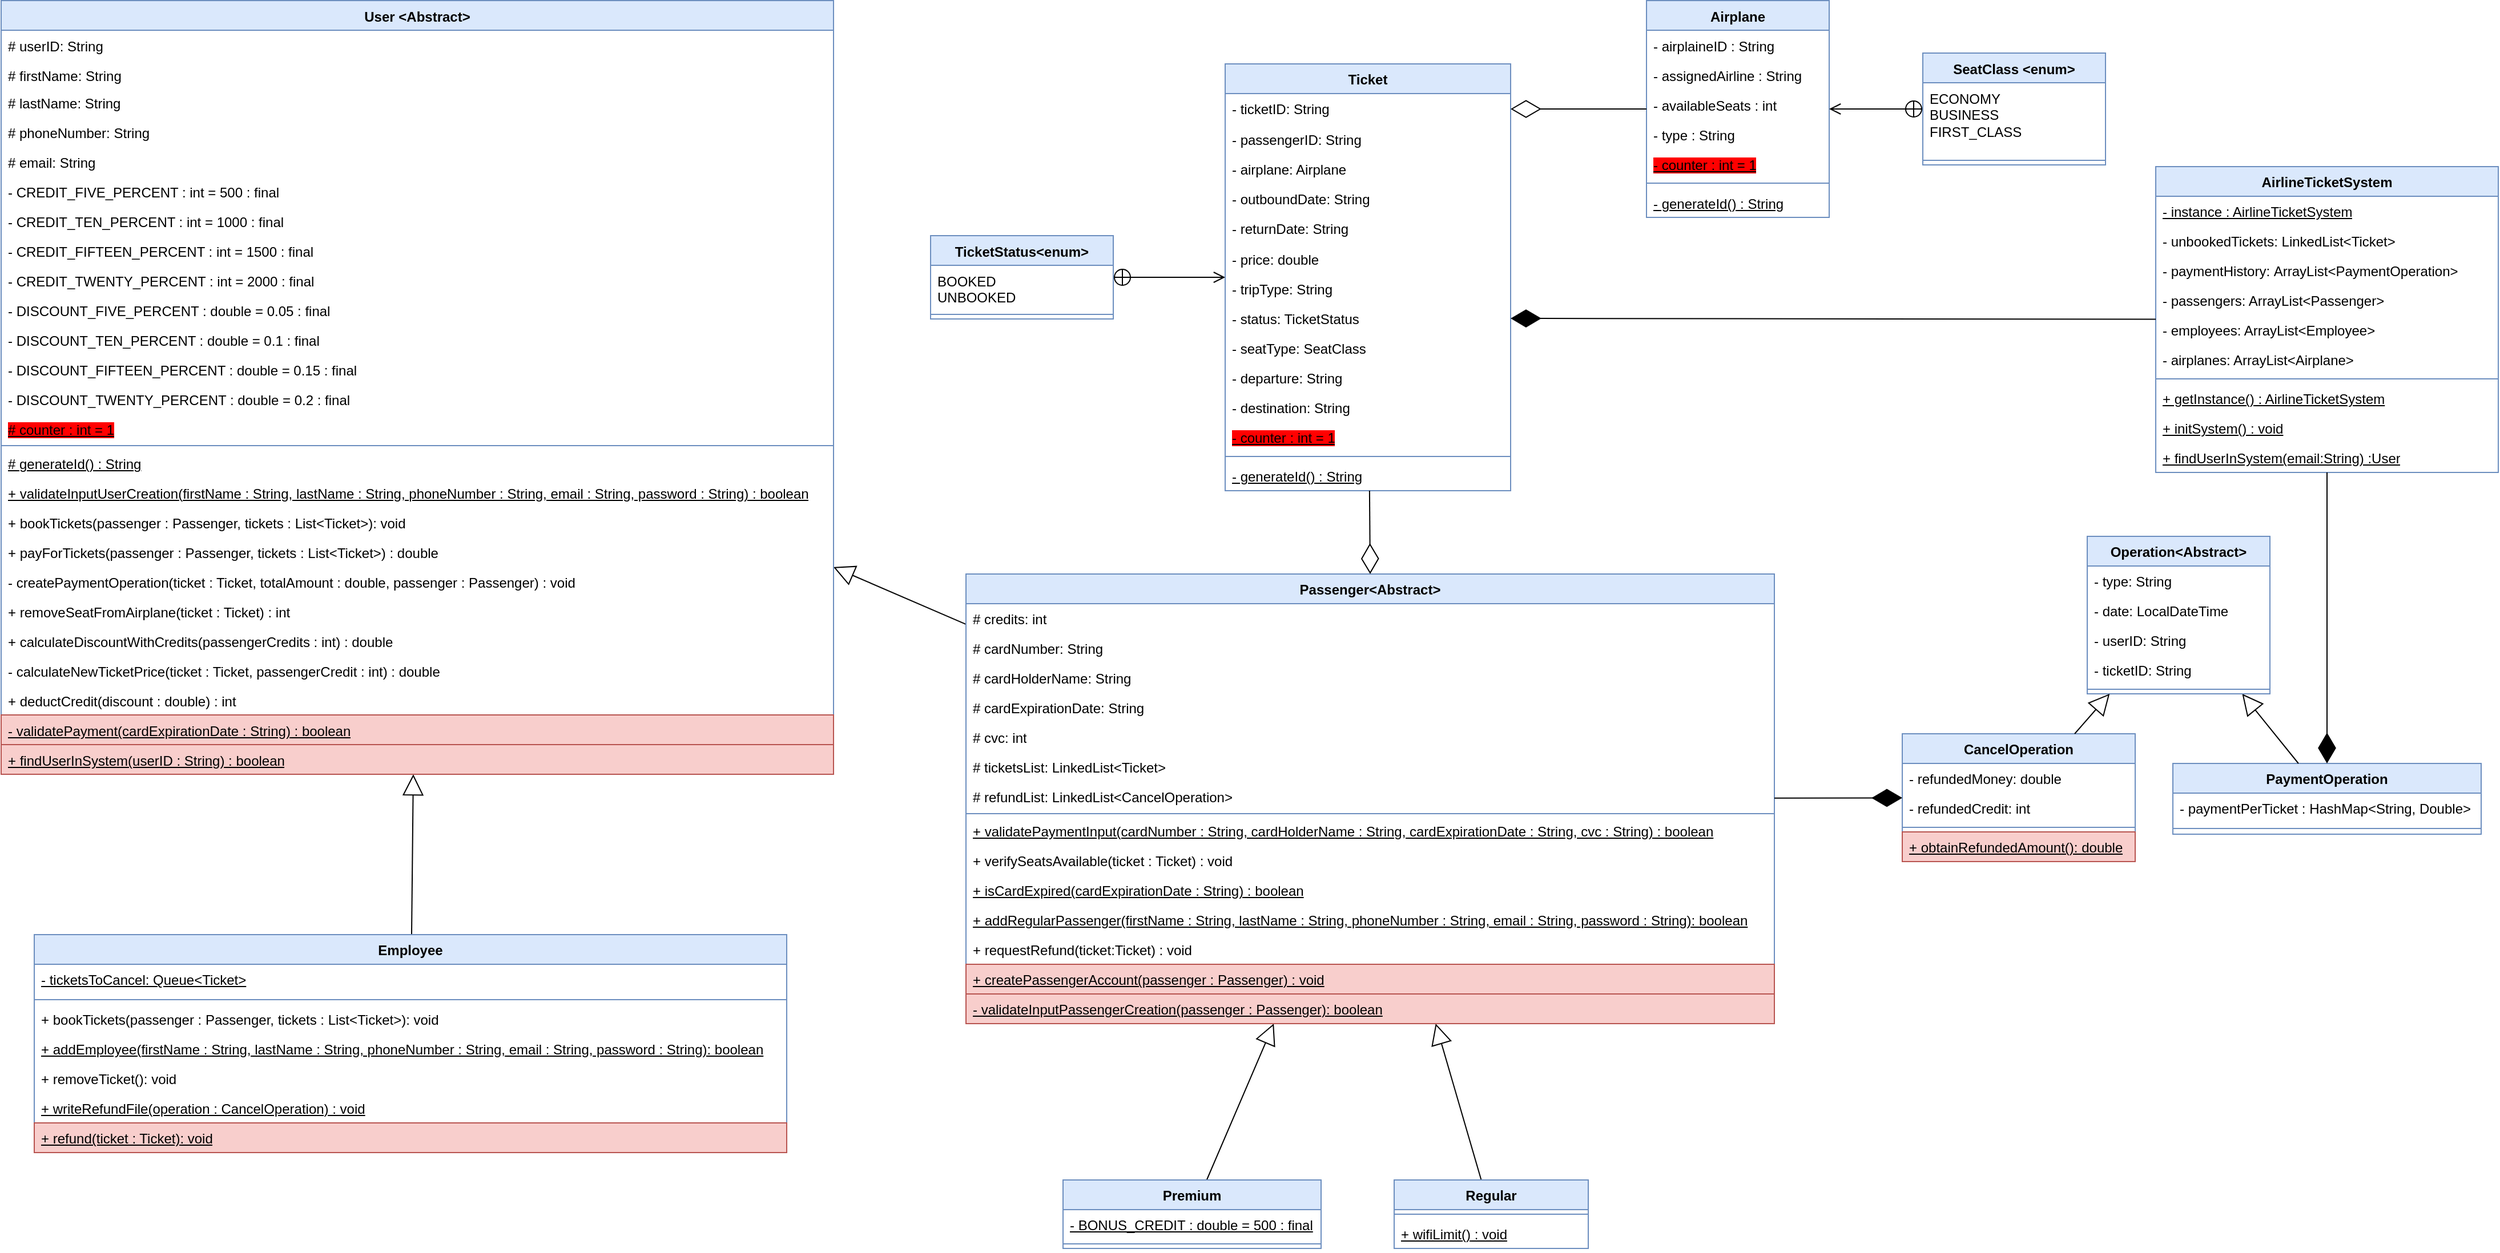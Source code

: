 <mxfile version="25.0.1">
  <diagram id="C5RBs43oDa-KdzZeNtuy" name="Page-1">
    <mxGraphModel dx="2798" dy="970" grid="0" gridSize="10" guides="1" tooltips="1" connect="1" arrows="1" fold="1" page="1" pageScale="1" pageWidth="827" pageHeight="1169" math="0" shadow="0">
      <root>
        <mxCell id="WIyWlLk6GJQsqaUBKTNV-0" />
        <mxCell id="WIyWlLk6GJQsqaUBKTNV-1" parent="WIyWlLk6GJQsqaUBKTNV-0" />
        <mxCell id="TixNwKE1VY5OCuDRx1uv-47" value="" style="endArrow=block;endSize=16;endFill=0;html=1;rounded=0;" parent="WIyWlLk6GJQsqaUBKTNV-1" source="TixNwKE1VY5OCuDRx1uv-105" target="TixNwKE1VY5OCuDRx1uv-97" edge="1">
          <mxGeometry width="160" relative="1" as="geometry">
            <mxPoint x="1215.0" y="676.658" as="sourcePoint" />
            <mxPoint x="1265" y="650.342" as="targetPoint" />
          </mxGeometry>
        </mxCell>
        <mxCell id="TixNwKE1VY5OCuDRx1uv-48" value="" style="endArrow=block;endSize=16;endFill=0;html=1;rounded=0;" parent="WIyWlLk6GJQsqaUBKTNV-1" source="TixNwKE1VY5OCuDRx1uv-101" target="TixNwKE1VY5OCuDRx1uv-97" edge="1">
          <mxGeometry x="-0.01" width="160" relative="1" as="geometry">
            <mxPoint x="750.712" y="599" as="sourcePoint" />
            <mxPoint x="628" y="497.4" as="targetPoint" />
            <Array as="points" />
            <mxPoint as="offset" />
          </mxGeometry>
        </mxCell>
        <mxCell id="TixNwKE1VY5OCuDRx1uv-49" value="" style="endArrow=block;endSize=16;endFill=0;html=1;rounded=0;" parent="WIyWlLk6GJQsqaUBKTNV-1" source="TixNwKE1VY5OCuDRx1uv-113" target="TixNwKE1VY5OCuDRx1uv-105" edge="1">
          <mxGeometry width="160" relative="1" as="geometry">
            <mxPoint x="718.054" y="873" as="sourcePoint" />
            <mxPoint x="944.457" y="677" as="targetPoint" />
          </mxGeometry>
        </mxCell>
        <mxCell id="TixNwKE1VY5OCuDRx1uv-50" value="" style="endArrow=block;endSize=16;endFill=0;html=1;rounded=0;" parent="WIyWlLk6GJQsqaUBKTNV-1" source="TixNwKE1VY5OCuDRx1uv-73" target="TixNwKE1VY5OCuDRx1uv-105" edge="1">
          <mxGeometry width="160" relative="1" as="geometry">
            <mxPoint x="898" y="873" as="sourcePoint" />
            <mxPoint x="772" y="980" as="targetPoint" />
          </mxGeometry>
        </mxCell>
        <mxCell id="TixNwKE1VY5OCuDRx1uv-65" value="PaymentOperation" style="swimlane;fontStyle=1;align=center;verticalAlign=top;childLayout=stackLayout;horizontal=1;startSize=26;horizontalStack=0;resizeParent=1;resizeParentMax=0;resizeLast=0;collapsible=1;marginBottom=0;whiteSpace=wrap;html=1;fillColor=#dae8fc;strokeColor=#6c8ebf;" parent="WIyWlLk6GJQsqaUBKTNV-1" vertex="1">
          <mxGeometry x="1285" y="706" width="270" height="62" as="geometry" />
        </mxCell>
        <mxCell id="fxqU5WLW0_MMGWIOmWz7-31" value="- paymentPerTicket : HashMap&amp;lt;String, Double&amp;gt;" style="text;strokeColor=none;fillColor=none;align=left;verticalAlign=top;spacingLeft=4;spacingRight=4;overflow=hidden;rotatable=0;points=[[0,0.5],[1,0.5]];portConstraint=eastwest;whiteSpace=wrap;html=1;" parent="TixNwKE1VY5OCuDRx1uv-65" vertex="1">
          <mxGeometry y="26" width="270" height="26" as="geometry" />
        </mxCell>
        <mxCell id="TixNwKE1VY5OCuDRx1uv-67" value="" style="line;strokeWidth=1;fillColor=none;align=left;verticalAlign=middle;spacingTop=-1;spacingLeft=3;spacingRight=3;rotatable=0;labelPosition=right;points=[];portConstraint=eastwest;strokeColor=inherit;" parent="TixNwKE1VY5OCuDRx1uv-65" vertex="1">
          <mxGeometry y="52" width="270" height="10" as="geometry" />
        </mxCell>
        <mxCell id="TixNwKE1VY5OCuDRx1uv-69" value="Airplane" style="swimlane;fontStyle=1;align=center;verticalAlign=top;childLayout=stackLayout;horizontal=1;startSize=26;horizontalStack=0;resizeParent=1;resizeParentMax=0;resizeLast=0;collapsible=1;marginBottom=0;whiteSpace=wrap;html=1;fillColor=#dae8fc;strokeColor=#6c8ebf;" parent="WIyWlLk6GJQsqaUBKTNV-1" vertex="1">
          <mxGeometry x="824" y="37.5" width="160" height="190" as="geometry" />
        </mxCell>
        <mxCell id="-tUTZFKdpCKJqJOBt3uz-0" value="- airplaineID : String" style="text;strokeColor=none;fillColor=none;align=left;verticalAlign=top;spacingLeft=4;spacingRight=4;overflow=hidden;rotatable=0;points=[[0,0.5],[1,0.5]];portConstraint=eastwest;whiteSpace=wrap;html=1;" parent="TixNwKE1VY5OCuDRx1uv-69" vertex="1">
          <mxGeometry y="26" width="160" height="26" as="geometry" />
        </mxCell>
        <mxCell id="TixNwKE1VY5OCuDRx1uv-160" value="- assignedAirline : String" style="text;strokeColor=none;fillColor=none;align=left;verticalAlign=top;spacingLeft=4;spacingRight=4;overflow=hidden;rotatable=0;points=[[0,0.5],[1,0.5]];portConstraint=eastwest;whiteSpace=wrap;html=1;" parent="TixNwKE1VY5OCuDRx1uv-69" vertex="1">
          <mxGeometry y="52" width="160" height="26" as="geometry" />
        </mxCell>
        <mxCell id="BGIZEROxM3A1e72S92r2-15" value="- availableSeats : int" style="text;strokeColor=none;fillColor=none;align=left;verticalAlign=top;spacingLeft=4;spacingRight=4;overflow=hidden;rotatable=0;points=[[0,0.5],[1,0.5]];portConstraint=eastwest;whiteSpace=wrap;html=1;" parent="TixNwKE1VY5OCuDRx1uv-69" vertex="1">
          <mxGeometry y="78" width="160" height="26" as="geometry" />
        </mxCell>
        <mxCell id="TixNwKE1VY5OCuDRx1uv-142" value="- type : String" style="text;strokeColor=none;fillColor=none;align=left;verticalAlign=top;spacingLeft=4;spacingRight=4;overflow=hidden;rotatable=0;points=[[0,0.5],[1,0.5]];portConstraint=eastwest;whiteSpace=wrap;html=1;" parent="TixNwKE1VY5OCuDRx1uv-69" vertex="1">
          <mxGeometry y="104" width="160" height="26" as="geometry" />
        </mxCell>
        <mxCell id="9qFipFWKI74d6H1mZY8x-39" value="&lt;u&gt;&lt;span style=&quot;background-color: rgb(255, 0, 0);&quot;&gt;- counter : int = 1&lt;br&gt;&lt;/span&gt;&lt;/u&gt;" style="text;strokeColor=none;fillColor=none;align=left;verticalAlign=top;spacingLeft=4;spacingRight=4;overflow=hidden;rotatable=0;points=[[0,0.5],[1,0.5]];portConstraint=eastwest;whiteSpace=wrap;html=1;" vertex="1" parent="TixNwKE1VY5OCuDRx1uv-69">
          <mxGeometry y="130" width="160" height="26" as="geometry" />
        </mxCell>
        <mxCell id="TixNwKE1VY5OCuDRx1uv-71" value="" style="line;strokeWidth=1;fillColor=none;align=left;verticalAlign=middle;spacingTop=-1;spacingLeft=3;spacingRight=3;rotatable=0;labelPosition=right;points=[];portConstraint=eastwest;strokeColor=inherit;" parent="TixNwKE1VY5OCuDRx1uv-69" vertex="1">
          <mxGeometry y="156" width="160" height="8" as="geometry" />
        </mxCell>
        <mxCell id="9qFipFWKI74d6H1mZY8x-37" value="&lt;u&gt;- generateId() : String&lt;/u&gt;" style="text;align=left;verticalAlign=top;spacingLeft=4;spacingRight=4;overflow=hidden;rotatable=0;points=[[0,0.5],[1,0.5]];portConstraint=eastwest;whiteSpace=wrap;html=1;" vertex="1" parent="TixNwKE1VY5OCuDRx1uv-69">
          <mxGeometry y="164" width="160" height="26" as="geometry" />
        </mxCell>
        <mxCell id="TixNwKE1VY5OCuDRx1uv-73" value="Regular" style="swimlane;fontStyle=1;align=center;verticalAlign=top;childLayout=stackLayout;horizontal=1;startSize=26;horizontalStack=0;resizeParent=1;resizeParentMax=0;resizeLast=0;collapsible=1;marginBottom=0;whiteSpace=wrap;html=1;fillColor=#dae8fc;strokeColor=#6c8ebf;" parent="WIyWlLk6GJQsqaUBKTNV-1" vertex="1">
          <mxGeometry x="603" y="1071" width="170" height="60" as="geometry" />
        </mxCell>
        <mxCell id="TixNwKE1VY5OCuDRx1uv-75" value="" style="line;strokeWidth=1;fillColor=none;align=left;verticalAlign=middle;spacingTop=-1;spacingLeft=3;spacingRight=3;rotatable=0;labelPosition=right;points=[];portConstraint=eastwest;strokeColor=inherit;" parent="TixNwKE1VY5OCuDRx1uv-73" vertex="1">
          <mxGeometry y="26" width="170" height="8" as="geometry" />
        </mxCell>
        <mxCell id="9qFipFWKI74d6H1mZY8x-22" value="&lt;u&gt;+ wifiLimit() : void&lt;/u&gt;" style="text;strokeColor=none;fillColor=none;align=left;verticalAlign=top;spacingLeft=4;spacingRight=4;overflow=hidden;rotatable=0;points=[[0,0.5],[1,0.5]];portConstraint=eastwest;whiteSpace=wrap;html=1;" vertex="1" parent="TixNwKE1VY5OCuDRx1uv-73">
          <mxGeometry y="34" width="170" height="26" as="geometry" />
        </mxCell>
        <mxCell id="TixNwKE1VY5OCuDRx1uv-85" value="Ticket" style="swimlane;fontStyle=1;align=center;verticalAlign=top;childLayout=stackLayout;horizontal=1;startSize=26;horizontalStack=0;resizeParent=1;resizeParentMax=0;resizeLast=0;collapsible=1;marginBottom=0;whiteSpace=wrap;html=1;fillColor=#dae8fc;strokeColor=#6c8ebf;" parent="WIyWlLk6GJQsqaUBKTNV-1" vertex="1">
          <mxGeometry x="455" y="93" width="250" height="374" as="geometry" />
        </mxCell>
        <mxCell id="BGIZEROxM3A1e72S92r2-8" value="- ticketID: String" style="text;strokeColor=none;fillColor=none;align=left;verticalAlign=top;spacingLeft=4;spacingRight=4;overflow=hidden;rotatable=0;points=[[0,0.5],[1,0.5]];portConstraint=eastwest;whiteSpace=wrap;html=1;" parent="TixNwKE1VY5OCuDRx1uv-85" vertex="1">
          <mxGeometry y="26" width="250" height="27" as="geometry" />
        </mxCell>
        <mxCell id="fxqU5WLW0_MMGWIOmWz7-18" value="- passengerID: String" style="text;strokeColor=none;fillColor=none;align=left;verticalAlign=top;spacingLeft=4;spacingRight=4;overflow=hidden;rotatable=0;points=[[0,0.5],[1,0.5]];portConstraint=eastwest;whiteSpace=wrap;html=1;" parent="TixNwKE1VY5OCuDRx1uv-85" vertex="1">
          <mxGeometry y="53" width="250" height="26" as="geometry" />
        </mxCell>
        <mxCell id="TixNwKE1VY5OCuDRx1uv-162" value="- airplane: Airplane" style="text;strokeColor=none;fillColor=none;align=left;verticalAlign=top;spacingLeft=4;spacingRight=4;overflow=hidden;rotatable=0;points=[[0,0.5],[1,0.5]];portConstraint=eastwest;whiteSpace=wrap;html=1;" parent="TixNwKE1VY5OCuDRx1uv-85" vertex="1">
          <mxGeometry y="79" width="250" height="26" as="geometry" />
        </mxCell>
        <mxCell id="TixNwKE1VY5OCuDRx1uv-124" value="- outboundDate: String" style="text;strokeColor=none;fillColor=none;align=left;verticalAlign=top;spacingLeft=4;spacingRight=4;overflow=hidden;rotatable=0;points=[[0,0.5],[1,0.5]];portConstraint=eastwest;whiteSpace=wrap;html=1;" parent="TixNwKE1VY5OCuDRx1uv-85" vertex="1">
          <mxGeometry y="105" width="250" height="26" as="geometry" />
        </mxCell>
        <mxCell id="TixNwKE1VY5OCuDRx1uv-125" value="- returnDate: String" style="text;strokeColor=none;fillColor=none;align=left;verticalAlign=top;spacingLeft=4;spacingRight=4;overflow=hidden;rotatable=0;points=[[0,0.5],[1,0.5]];portConstraint=eastwest;whiteSpace=wrap;html=1;" parent="TixNwKE1VY5OCuDRx1uv-85" vertex="1">
          <mxGeometry y="131" width="250" height="27" as="geometry" />
        </mxCell>
        <mxCell id="TixNwKE1VY5OCuDRx1uv-118" value="- price: double" style="text;strokeColor=none;fillColor=none;align=left;verticalAlign=top;spacingLeft=4;spacingRight=4;overflow=hidden;rotatable=0;points=[[0,0.5],[1,0.5]];portConstraint=eastwest;whiteSpace=wrap;html=1;" parent="TixNwKE1VY5OCuDRx1uv-85" vertex="1">
          <mxGeometry y="158" width="250" height="26" as="geometry" />
        </mxCell>
        <mxCell id="TixNwKE1VY5OCuDRx1uv-119" value="- tripType: String" style="text;strokeColor=none;fillColor=none;align=left;verticalAlign=top;spacingLeft=4;spacingRight=4;overflow=hidden;rotatable=0;points=[[0,0.5],[1,0.5]];portConstraint=eastwest;whiteSpace=wrap;html=1;" parent="TixNwKE1VY5OCuDRx1uv-85" vertex="1">
          <mxGeometry y="184" width="250" height="26" as="geometry" />
        </mxCell>
        <mxCell id="TixNwKE1VY5OCuDRx1uv-120" value="- status: TicketStatus" style="text;strokeColor=none;fillColor=none;align=left;verticalAlign=top;spacingLeft=4;spacingRight=4;overflow=hidden;rotatable=0;points=[[0,0.5],[1,0.5]];portConstraint=eastwest;whiteSpace=wrap;html=1;" parent="TixNwKE1VY5OCuDRx1uv-85" vertex="1">
          <mxGeometry y="210" width="250" height="26" as="geometry" />
        </mxCell>
        <mxCell id="TixNwKE1VY5OCuDRx1uv-121" value="- seatType: SeatClass" style="text;strokeColor=none;fillColor=none;align=left;verticalAlign=top;spacingLeft=4;spacingRight=4;overflow=hidden;rotatable=0;points=[[0,0.5],[1,0.5]];portConstraint=eastwest;whiteSpace=wrap;html=1;" parent="TixNwKE1VY5OCuDRx1uv-85" vertex="1">
          <mxGeometry y="236" width="250" height="26" as="geometry" />
        </mxCell>
        <mxCell id="TixNwKE1VY5OCuDRx1uv-122" value="- departure: String" style="text;strokeColor=none;fillColor=none;align=left;verticalAlign=top;spacingLeft=4;spacingRight=4;overflow=hidden;rotatable=0;points=[[0,0.5],[1,0.5]];portConstraint=eastwest;whiteSpace=wrap;html=1;" parent="TixNwKE1VY5OCuDRx1uv-85" vertex="1">
          <mxGeometry y="262" width="250" height="26" as="geometry" />
        </mxCell>
        <mxCell id="TixNwKE1VY5OCuDRx1uv-123" value="- destination: String" style="text;strokeColor=none;fillColor=none;align=left;verticalAlign=top;spacingLeft=4;spacingRight=4;overflow=hidden;rotatable=0;points=[[0,0.5],[1,0.5]];portConstraint=eastwest;whiteSpace=wrap;html=1;" parent="TixNwKE1VY5OCuDRx1uv-85" vertex="1">
          <mxGeometry y="288" width="250" height="26" as="geometry" />
        </mxCell>
        <mxCell id="9qFipFWKI74d6H1mZY8x-38" value="&lt;u&gt;&lt;span style=&quot;background-color: rgb(255, 0, 0);&quot;&gt;- counter : int = 1&lt;br&gt;&lt;/span&gt;&lt;/u&gt;" style="text;strokeColor=none;fillColor=none;align=left;verticalAlign=top;spacingLeft=4;spacingRight=4;overflow=hidden;rotatable=0;points=[[0,0.5],[1,0.5]];portConstraint=eastwest;whiteSpace=wrap;html=1;" vertex="1" parent="TixNwKE1VY5OCuDRx1uv-85">
          <mxGeometry y="314" width="250" height="26" as="geometry" />
        </mxCell>
        <mxCell id="TixNwKE1VY5OCuDRx1uv-87" value="" style="line;strokeWidth=1;fillColor=none;align=left;verticalAlign=middle;spacingTop=-1;spacingLeft=3;spacingRight=3;rotatable=0;labelPosition=right;points=[];portConstraint=eastwest;strokeColor=inherit;" parent="TixNwKE1VY5OCuDRx1uv-85" vertex="1">
          <mxGeometry y="340" width="250" height="8" as="geometry" />
        </mxCell>
        <mxCell id="9qFipFWKI74d6H1mZY8x-35" value="&lt;u&gt;- generateId() : String&lt;/u&gt;" style="text;align=left;verticalAlign=top;spacingLeft=4;spacingRight=4;overflow=hidden;rotatable=0;points=[[0,0.5],[1,0.5]];portConstraint=eastwest;whiteSpace=wrap;html=1;" vertex="1" parent="TixNwKE1VY5OCuDRx1uv-85">
          <mxGeometry y="348" width="250" height="26" as="geometry" />
        </mxCell>
        <mxCell id="TixNwKE1VY5OCuDRx1uv-93" value="SeatClass &amp;lt;enum&amp;gt;" style="swimlane;fontStyle=1;align=center;verticalAlign=top;childLayout=stackLayout;horizontal=1;startSize=26;horizontalStack=0;resizeParent=1;resizeParentMax=0;resizeLast=0;collapsible=1;marginBottom=0;whiteSpace=wrap;html=1;fillColor=#dae8fc;strokeColor=#6c8ebf;" parent="WIyWlLk6GJQsqaUBKTNV-1" vertex="1">
          <mxGeometry x="1066" y="83.5" width="160" height="98" as="geometry" />
        </mxCell>
        <mxCell id="TixNwKE1VY5OCuDRx1uv-94" value="&lt;div&gt;ECONOMY&lt;/div&gt;&lt;div&gt;BUSINESS&lt;div&gt;FIRST_CLASS&lt;/div&gt;&lt;/div&gt;" style="text;strokeColor=none;fillColor=none;align=left;verticalAlign=top;spacingLeft=4;spacingRight=4;overflow=hidden;rotatable=0;points=[[0,0.5],[1,0.5]];portConstraint=eastwest;whiteSpace=wrap;html=1;" parent="TixNwKE1VY5OCuDRx1uv-93" vertex="1">
          <mxGeometry y="26" width="160" height="64" as="geometry" />
        </mxCell>
        <mxCell id="TixNwKE1VY5OCuDRx1uv-95" value="" style="line;strokeWidth=1;fillColor=none;align=left;verticalAlign=middle;spacingTop=-1;spacingLeft=3;spacingRight=3;rotatable=0;labelPosition=right;points=[];portConstraint=eastwest;strokeColor=inherit;" parent="TixNwKE1VY5OCuDRx1uv-93" vertex="1">
          <mxGeometry y="90" width="160" height="8" as="geometry" />
        </mxCell>
        <mxCell id="TixNwKE1VY5OCuDRx1uv-97" value="User &amp;lt;Abstract&amp;gt;" style="swimlane;fontStyle=1;align=center;verticalAlign=top;childLayout=stackLayout;horizontal=1;startSize=26;horizontalStack=0;resizeParent=1;resizeParentMax=0;resizeLast=0;collapsible=1;marginBottom=0;whiteSpace=wrap;html=1;fillColor=#dae8fc;strokeColor=#6c8ebf;" parent="WIyWlLk6GJQsqaUBKTNV-1" vertex="1">
          <mxGeometry x="-617" y="37.5" width="729" height="678" as="geometry" />
        </mxCell>
        <mxCell id="TixNwKE1VY5OCuDRx1uv-132" value="# userID: String" style="text;strokeColor=none;fillColor=none;align=left;verticalAlign=top;spacingLeft=4;spacingRight=4;overflow=hidden;rotatable=0;points=[[0,0.5],[1,0.5]];portConstraint=eastwest;whiteSpace=wrap;html=1;" parent="TixNwKE1VY5OCuDRx1uv-97" vertex="1">
          <mxGeometry y="26" width="729" height="26" as="geometry" />
        </mxCell>
        <mxCell id="TixNwKE1VY5OCuDRx1uv-98" value="# firstName: String" style="text;strokeColor=none;fillColor=none;align=left;verticalAlign=top;spacingLeft=4;spacingRight=4;overflow=hidden;rotatable=0;points=[[0,0.5],[1,0.5]];portConstraint=eastwest;whiteSpace=wrap;html=1;" parent="TixNwKE1VY5OCuDRx1uv-97" vertex="1">
          <mxGeometry y="52" width="729" height="24" as="geometry" />
        </mxCell>
        <mxCell id="TixNwKE1VY5OCuDRx1uv-126" value="# lastName: String" style="text;strokeColor=none;fillColor=none;align=left;verticalAlign=top;spacingLeft=4;spacingRight=4;overflow=hidden;rotatable=0;points=[[0,0.5],[1,0.5]];portConstraint=eastwest;whiteSpace=wrap;html=1;" parent="TixNwKE1VY5OCuDRx1uv-97" vertex="1">
          <mxGeometry y="76" width="729" height="26" as="geometry" />
        </mxCell>
        <mxCell id="TixNwKE1VY5OCuDRx1uv-127" value="# phoneNumber: String" style="text;strokeColor=none;fillColor=none;align=left;verticalAlign=top;spacingLeft=4;spacingRight=4;overflow=hidden;rotatable=0;points=[[0,0.5],[1,0.5]];portConstraint=eastwest;whiteSpace=wrap;html=1;" parent="TixNwKE1VY5OCuDRx1uv-97" vertex="1">
          <mxGeometry y="102" width="729" height="26" as="geometry" />
        </mxCell>
        <mxCell id="BpxT5CNFjnWK-hkmhdt0-0" value="# email: String" style="text;strokeColor=none;fillColor=none;align=left;verticalAlign=top;spacingLeft=4;spacingRight=4;overflow=hidden;rotatable=0;points=[[0,0.5],[1,0.5]];portConstraint=eastwest;whiteSpace=wrap;html=1;" parent="TixNwKE1VY5OCuDRx1uv-97" vertex="1">
          <mxGeometry y="128" width="729" height="26" as="geometry" />
        </mxCell>
        <mxCell id="9qFipFWKI74d6H1mZY8x-2" value="- CREDIT_FIVE_PERCENT : int = 500 : final" style="text;strokeColor=none;fillColor=none;align=left;verticalAlign=top;spacingLeft=4;spacingRight=4;overflow=hidden;rotatable=0;points=[[0,0.5],[1,0.5]];portConstraint=eastwest;whiteSpace=wrap;html=1;" vertex="1" parent="TixNwKE1VY5OCuDRx1uv-97">
          <mxGeometry y="154" width="729" height="26" as="geometry" />
        </mxCell>
        <mxCell id="9qFipFWKI74d6H1mZY8x-10" value="- CREDIT_TEN_PERCENT : int = 1000 : final" style="text;strokeColor=none;fillColor=none;align=left;verticalAlign=top;spacingLeft=4;spacingRight=4;overflow=hidden;rotatable=0;points=[[0,0.5],[1,0.5]];portConstraint=eastwest;whiteSpace=wrap;html=1;" vertex="1" parent="TixNwKE1VY5OCuDRx1uv-97">
          <mxGeometry y="180" width="729" height="26" as="geometry" />
        </mxCell>
        <mxCell id="9qFipFWKI74d6H1mZY8x-11" value="- CREDIT_FIFTEEN_PERCENT : int = 1500 : final" style="text;strokeColor=none;fillColor=none;align=left;verticalAlign=top;spacingLeft=4;spacingRight=4;overflow=hidden;rotatable=0;points=[[0,0.5],[1,0.5]];portConstraint=eastwest;whiteSpace=wrap;html=1;" vertex="1" parent="TixNwKE1VY5OCuDRx1uv-97">
          <mxGeometry y="206" width="729" height="26" as="geometry" />
        </mxCell>
        <mxCell id="9qFipFWKI74d6H1mZY8x-12" value="- CREDIT_TWENTY_PERCENT : int = 2000 : final" style="text;strokeColor=none;fillColor=none;align=left;verticalAlign=top;spacingLeft=4;spacingRight=4;overflow=hidden;rotatable=0;points=[[0,0.5],[1,0.5]];portConstraint=eastwest;whiteSpace=wrap;html=1;" vertex="1" parent="TixNwKE1VY5OCuDRx1uv-97">
          <mxGeometry y="232" width="729" height="26" as="geometry" />
        </mxCell>
        <mxCell id="9qFipFWKI74d6H1mZY8x-13" value="- DISCOUNT_FIVE_PERCENT : double = 0.05 : final" style="text;strokeColor=none;fillColor=none;align=left;verticalAlign=top;spacingLeft=4;spacingRight=4;overflow=hidden;rotatable=0;points=[[0,0.5],[1,0.5]];portConstraint=eastwest;whiteSpace=wrap;html=1;" vertex="1" parent="TixNwKE1VY5OCuDRx1uv-97">
          <mxGeometry y="258" width="729" height="26" as="geometry" />
        </mxCell>
        <mxCell id="9qFipFWKI74d6H1mZY8x-14" value="- DISCOUNT_TEN_PERCENT : double = 0.1 : final" style="text;strokeColor=none;fillColor=none;align=left;verticalAlign=top;spacingLeft=4;spacingRight=4;overflow=hidden;rotatable=0;points=[[0,0.5],[1,0.5]];portConstraint=eastwest;whiteSpace=wrap;html=1;" vertex="1" parent="TixNwKE1VY5OCuDRx1uv-97">
          <mxGeometry y="284" width="729" height="26" as="geometry" />
        </mxCell>
        <mxCell id="9qFipFWKI74d6H1mZY8x-15" value="- DISCOUNT_FIFTEEN_PERCENT : double = 0.15 : final" style="text;strokeColor=none;fillColor=none;align=left;verticalAlign=top;spacingLeft=4;spacingRight=4;overflow=hidden;rotatable=0;points=[[0,0.5],[1,0.5]];portConstraint=eastwest;whiteSpace=wrap;html=1;" vertex="1" parent="TixNwKE1VY5OCuDRx1uv-97">
          <mxGeometry y="310" width="729" height="26" as="geometry" />
        </mxCell>
        <mxCell id="9qFipFWKI74d6H1mZY8x-16" value="- DISCOUNT_TWENTY_PERCENT : double = 0.2 : final" style="text;strokeColor=none;fillColor=none;align=left;verticalAlign=top;spacingLeft=4;spacingRight=4;overflow=hidden;rotatable=0;points=[[0,0.5],[1,0.5]];portConstraint=eastwest;whiteSpace=wrap;html=1;" vertex="1" parent="TixNwKE1VY5OCuDRx1uv-97">
          <mxGeometry y="336" width="729" height="26" as="geometry" />
        </mxCell>
        <mxCell id="Msiv2WDfJjcy2TBWgU6M-13" value="&lt;u&gt;&lt;span style=&quot;background-color: rgb(255, 0, 0);&quot;&gt;# counter : int = 1&lt;br&gt;&lt;/span&gt;&lt;/u&gt;" style="text;strokeColor=none;fillColor=none;align=left;verticalAlign=top;spacingLeft=4;spacingRight=4;overflow=hidden;rotatable=0;points=[[0,0.5],[1,0.5]];portConstraint=eastwest;whiteSpace=wrap;html=1;" parent="TixNwKE1VY5OCuDRx1uv-97" vertex="1">
          <mxGeometry y="362" width="729" height="26" as="geometry" />
        </mxCell>
        <mxCell id="TixNwKE1VY5OCuDRx1uv-99" value="" style="line;strokeWidth=1;fillColor=none;align=left;verticalAlign=middle;spacingTop=-1;spacingLeft=3;spacingRight=3;rotatable=0;labelPosition=right;points=[];portConstraint=eastwest;strokeColor=inherit;" parent="TixNwKE1VY5OCuDRx1uv-97" vertex="1">
          <mxGeometry y="388" width="729" height="4" as="geometry" />
        </mxCell>
        <mxCell id="fxqU5WLW0_MMGWIOmWz7-15" value="&lt;u&gt;# generateId() : String&lt;/u&gt;" style="text;align=left;verticalAlign=top;spacingLeft=4;spacingRight=4;overflow=hidden;rotatable=0;points=[[0,0.5],[1,0.5]];portConstraint=eastwest;whiteSpace=wrap;html=1;" parent="TixNwKE1VY5OCuDRx1uv-97" vertex="1">
          <mxGeometry y="392" width="729" height="26" as="geometry" />
        </mxCell>
        <mxCell id="fxqU5WLW0_MMGWIOmWz7-22" value="&lt;u&gt;+ validateInputUserCreation(&lt;/u&gt;&lt;u&gt;firstName : String, lastName : String, phoneNumber : String, email : String, password : String&lt;/u&gt;&lt;u&gt;) : boolean&lt;/u&gt;" style="text;align=left;verticalAlign=top;spacingLeft=4;spacingRight=4;overflow=hidden;rotatable=0;points=[[0,0.5],[1,0.5]];portConstraint=eastwest;whiteSpace=wrap;html=1;" parent="TixNwKE1VY5OCuDRx1uv-97" vertex="1">
          <mxGeometry y="418" width="729" height="26" as="geometry" />
        </mxCell>
        <mxCell id="9qFipFWKI74d6H1mZY8x-18" value="+ bookTickets(passenger : Passenger, tickets : List&amp;lt;Ticket&amp;gt;): void" style="text;align=left;verticalAlign=top;spacingLeft=4;spacingRight=4;overflow=hidden;rotatable=0;points=[[0,0.5],[1,0.5]];portConstraint=eastwest;whiteSpace=wrap;html=1;" vertex="1" parent="TixNwKE1VY5OCuDRx1uv-97">
          <mxGeometry y="444" width="729" height="26" as="geometry" />
        </mxCell>
        <mxCell id="Msiv2WDfJjcy2TBWgU6M-14" value="+ payForTickets(passenger : Passenger, tickets : List&amp;lt;Ticket&amp;gt;) : double" style="text;align=left;verticalAlign=top;spacingLeft=4;spacingRight=4;overflow=hidden;rotatable=0;points=[[0,0.5],[1,0.5]];portConstraint=eastwest;whiteSpace=wrap;html=1;" parent="TixNwKE1VY5OCuDRx1uv-97" vertex="1">
          <mxGeometry y="470" width="729" height="26" as="geometry" />
        </mxCell>
        <mxCell id="9qFipFWKI74d6H1mZY8x-20" value="- createPaymentOperation(ticket : Ticket, totalAmount : double, passenger : Passenger) : void" style="text;align=left;verticalAlign=top;spacingLeft=4;spacingRight=4;overflow=hidden;rotatable=0;points=[[0,0.5],[1,0.5]];portConstraint=eastwest;whiteSpace=wrap;html=1;" vertex="1" parent="TixNwKE1VY5OCuDRx1uv-97">
          <mxGeometry y="496" width="729" height="26" as="geometry" />
        </mxCell>
        <mxCell id="9qFipFWKI74d6H1mZY8x-21" value="+ removeSeatFromAirplane(ticket : Ticket) : int" style="text;align=left;verticalAlign=top;spacingLeft=4;spacingRight=4;overflow=hidden;rotatable=0;points=[[0,0.5],[1,0.5]];portConstraint=eastwest;whiteSpace=wrap;html=1;" vertex="1" parent="TixNwKE1VY5OCuDRx1uv-97">
          <mxGeometry y="522" width="729" height="26" as="geometry" />
        </mxCell>
        <mxCell id="O7oDRh3eOjh0rx_aEaqQ-2" value="+ calculateDiscountWithCredits(passengerCredits : int) : double " style="text;strokeColor=none;fillColor=none;align=left;verticalAlign=top;spacingLeft=4;spacingRight=4;overflow=hidden;rotatable=0;points=[[0,0.5],[1,0.5]];portConstraint=eastwest;whiteSpace=wrap;html=1;" parent="TixNwKE1VY5OCuDRx1uv-97" vertex="1">
          <mxGeometry y="548" width="729" height="26" as="geometry" />
        </mxCell>
        <mxCell id="TixNwKE1VY5OCuDRx1uv-147" value="- calculateNewTicketPrice(ticket : Ticket, passengerCredit : int) : double " style="text;strokeColor=none;fillColor=none;align=left;verticalAlign=top;spacingLeft=4;spacingRight=4;overflow=hidden;rotatable=0;points=[[0,0.5],[1,0.5]];portConstraint=eastwest;whiteSpace=wrap;html=1;" parent="TixNwKE1VY5OCuDRx1uv-97" vertex="1">
          <mxGeometry y="574" width="729" height="26" as="geometry" />
        </mxCell>
        <mxCell id="TixNwKE1VY5OCuDRx1uv-149" value="+ deductCredit(discount : double) : int" style="text;strokeColor=none;fillColor=none;align=left;verticalAlign=top;spacingLeft=4;spacingRight=4;overflow=hidden;rotatable=0;points=[[0,0.5],[1,0.5]];portConstraint=eastwest;whiteSpace=wrap;html=1;" parent="TixNwKE1VY5OCuDRx1uv-97" vertex="1">
          <mxGeometry y="600" width="729" height="26" as="geometry" />
        </mxCell>
        <mxCell id="9qFipFWKI74d6H1mZY8x-19" value="&lt;u&gt;- validatePayment(cardExpirationDate : String) : boolean&lt;/u&gt;" style="text;align=left;verticalAlign=top;spacingLeft=4;spacingRight=4;overflow=hidden;rotatable=0;points=[[0,0.5],[1,0.5]];portConstraint=eastwest;whiteSpace=wrap;html=1;fillColor=#f8cecc;strokeColor=#b85450;" vertex="1" parent="TixNwKE1VY5OCuDRx1uv-97">
          <mxGeometry y="626" width="729" height="26" as="geometry" />
        </mxCell>
        <mxCell id="9qFipFWKI74d6H1mZY8x-17" value="&lt;u&gt;+ findUserInSystem(userID : String) : boolean&lt;/u&gt;" style="text;align=left;verticalAlign=top;spacingLeft=4;spacingRight=4;overflow=hidden;rotatable=0;points=[[0,0.5],[1,0.5]];portConstraint=eastwest;whiteSpace=wrap;html=1;fillColor=#f8cecc;strokeColor=#b85450;" vertex="1" parent="TixNwKE1VY5OCuDRx1uv-97">
          <mxGeometry y="652" width="729" height="26" as="geometry" />
        </mxCell>
        <mxCell id="TixNwKE1VY5OCuDRx1uv-101" value="Employee" style="swimlane;fontStyle=1;align=center;verticalAlign=top;childLayout=stackLayout;horizontal=1;startSize=26;horizontalStack=0;resizeParent=1;resizeParentMax=0;resizeLast=0;collapsible=1;marginBottom=0;whiteSpace=wrap;html=1;fillColor=#dae8fc;strokeColor=#6c8ebf;" parent="WIyWlLk6GJQsqaUBKTNV-1" vertex="1">
          <mxGeometry x="-588" y="856" width="659" height="191" as="geometry" />
        </mxCell>
        <mxCell id="BGIZEROxM3A1e72S92r2-33" value="&lt;div&gt;&lt;u&gt;- ticketsToCancel: Queue&amp;lt;Ticket&amp;gt; &lt;/u&gt;&lt;/div&gt;" style="text;strokeColor=none;fillColor=none;align=left;verticalAlign=top;spacingLeft=4;spacingRight=4;overflow=hidden;rotatable=0;points=[[0,0.5],[1,0.5]];portConstraint=eastwest;whiteSpace=wrap;html=1;" parent="TixNwKE1VY5OCuDRx1uv-101" vertex="1">
          <mxGeometry y="26" width="659" height="27" as="geometry" />
        </mxCell>
        <mxCell id="TixNwKE1VY5OCuDRx1uv-103" value="" style="line;strokeWidth=1;fillColor=none;align=left;verticalAlign=middle;spacingTop=-1;spacingLeft=3;spacingRight=3;rotatable=0;labelPosition=right;points=[];portConstraint=eastwest;strokeColor=inherit;" parent="TixNwKE1VY5OCuDRx1uv-101" vertex="1">
          <mxGeometry y="53" width="659" height="8" as="geometry" />
        </mxCell>
        <mxCell id="Msiv2WDfJjcy2TBWgU6M-8" value="+ bookTickets(passenger : Passenger, tickets : List&amp;lt;Ticket&amp;gt;): void" style="text;align=left;verticalAlign=top;spacingLeft=4;spacingRight=4;overflow=hidden;rotatable=0;points=[[0,0.5],[1,0.5]];portConstraint=eastwest;whiteSpace=wrap;html=1;" parent="TixNwKE1VY5OCuDRx1uv-101" vertex="1">
          <mxGeometry y="61" width="659" height="26" as="geometry" />
        </mxCell>
        <mxCell id="9qFipFWKI74d6H1mZY8x-0" value="&lt;u&gt;+ addEmployee(firstName : String, lastName : String, phoneNumber : String, email : String, password : String): boolean&lt;/u&gt;" style="text;align=left;verticalAlign=top;spacingLeft=4;spacingRight=4;overflow=hidden;rotatable=0;points=[[0,0.5],[1,0.5]];portConstraint=eastwest;whiteSpace=wrap;html=1;" vertex="1" parent="TixNwKE1VY5OCuDRx1uv-101">
          <mxGeometry y="87" width="659" height="26" as="geometry" />
        </mxCell>
        <mxCell id="TixNwKE1VY5OCuDRx1uv-104" value="+ removeTicket(): void" style="text;align=left;verticalAlign=top;spacingLeft=4;spacingRight=4;overflow=hidden;rotatable=0;points=[[0,0.5],[1,0.5]];portConstraint=eastwest;whiteSpace=wrap;html=1;" parent="TixNwKE1VY5OCuDRx1uv-101" vertex="1">
          <mxGeometry y="113" width="659" height="26" as="geometry" />
        </mxCell>
        <mxCell id="9qFipFWKI74d6H1mZY8x-1" value="&lt;u&gt;+ writeRefundFile(operation : CancelOperation) : void&lt;br&gt;&lt;/u&gt;" style="text;align=left;verticalAlign=top;spacingLeft=4;spacingRight=4;overflow=hidden;rotatable=0;points=[[0,0.5],[1,0.5]];portConstraint=eastwest;whiteSpace=wrap;html=1;" vertex="1" parent="TixNwKE1VY5OCuDRx1uv-101">
          <mxGeometry y="139" width="659" height="26" as="geometry" />
        </mxCell>
        <mxCell id="BGIZEROxM3A1e72S92r2-54" value="&lt;u&gt;+ refund(ticket : Ticket): void&lt;/u&gt;" style="text;align=left;verticalAlign=top;spacingLeft=4;spacingRight=4;overflow=hidden;rotatable=0;points=[[0,0.5],[1,0.5]];portConstraint=eastwest;whiteSpace=wrap;html=1;fillColor=#f8cecc;strokeColor=#b85450;" parent="TixNwKE1VY5OCuDRx1uv-101" vertex="1">
          <mxGeometry y="165" width="659" height="26" as="geometry" />
        </mxCell>
        <mxCell id="TixNwKE1VY5OCuDRx1uv-105" value="Passenger&amp;lt;Abstract&amp;gt;" style="swimlane;fontStyle=1;align=center;verticalAlign=top;childLayout=stackLayout;horizontal=1;startSize=26;horizontalStack=0;resizeParent=1;resizeParentMax=0;resizeLast=0;collapsible=1;marginBottom=0;whiteSpace=wrap;html=1;fillColor=#dae8fc;strokeColor=#6c8ebf;" parent="WIyWlLk6GJQsqaUBKTNV-1" vertex="1">
          <mxGeometry x="228" y="540" width="708" height="394" as="geometry" />
        </mxCell>
        <mxCell id="TixNwKE1VY5OCuDRx1uv-145" value="# credits: int" style="text;strokeColor=none;fillColor=none;align=left;verticalAlign=top;spacingLeft=4;spacingRight=4;overflow=hidden;rotatable=0;points=[[0,0.5],[1,0.5]];portConstraint=eastwest;whiteSpace=wrap;html=1;" parent="TixNwKE1VY5OCuDRx1uv-105" vertex="1">
          <mxGeometry y="26" width="708" height="26" as="geometry" />
        </mxCell>
        <mxCell id="TixNwKE1VY5OCuDRx1uv-4" value="# cardNumber: String" style="text;strokeColor=none;fillColor=none;align=left;verticalAlign=top;spacingLeft=4;spacingRight=4;overflow=hidden;rotatable=0;points=[[0,0.5],[1,0.5]];portConstraint=eastwest;whiteSpace=wrap;html=1;" parent="TixNwKE1VY5OCuDRx1uv-105" vertex="1">
          <mxGeometry y="52" width="708" height="26" as="geometry" />
        </mxCell>
        <mxCell id="TixNwKE1VY5OCuDRx1uv-5" value="# cardHolderName: String" style="text;strokeColor=none;fillColor=none;align=left;verticalAlign=top;spacingLeft=4;spacingRight=4;overflow=hidden;rotatable=0;points=[[0,0.5],[1,0.5]];portConstraint=eastwest;whiteSpace=wrap;html=1;" parent="TixNwKE1VY5OCuDRx1uv-105" vertex="1">
          <mxGeometry y="78" width="708" height="26" as="geometry" />
        </mxCell>
        <mxCell id="TixNwKE1VY5OCuDRx1uv-60" value="# cardExpirationDate: String" style="text;strokeColor=none;fillColor=none;align=left;verticalAlign=top;spacingLeft=4;spacingRight=4;overflow=hidden;rotatable=0;points=[[0,0.5],[1,0.5]];portConstraint=eastwest;whiteSpace=wrap;html=1;" parent="TixNwKE1VY5OCuDRx1uv-105" vertex="1">
          <mxGeometry y="104" width="708" height="26" as="geometry" />
        </mxCell>
        <mxCell id="TixNwKE1VY5OCuDRx1uv-6" value="# cvc: int" style="text;strokeColor=none;fillColor=none;align=left;verticalAlign=top;spacingLeft=4;spacingRight=4;overflow=hidden;rotatable=0;points=[[0,0.5],[1,0.5]];portConstraint=eastwest;whiteSpace=wrap;html=1;" parent="TixNwKE1VY5OCuDRx1uv-105" vertex="1">
          <mxGeometry y="130" width="708" height="26" as="geometry" />
        </mxCell>
        <mxCell id="BGIZEROxM3A1e72S92r2-34" value="# ticketsList: LinkedList&amp;lt;Ticket&amp;gt;" style="text;strokeColor=none;fillColor=none;align=left;verticalAlign=top;spacingLeft=4;spacingRight=4;overflow=hidden;rotatable=0;points=[[0,0.5],[1,0.5]];portConstraint=eastwest;whiteSpace=wrap;html=1;" parent="TixNwKE1VY5OCuDRx1uv-105" vertex="1">
          <mxGeometry y="156" width="708" height="26" as="geometry" />
        </mxCell>
        <mxCell id="BGIZEROxM3A1e72S92r2-77" value="# refundList: LinkedList&amp;lt;CancelOperation&amp;gt;" style="text;strokeColor=none;fillColor=none;align=left;verticalAlign=top;spacingLeft=4;spacingRight=4;overflow=hidden;rotatable=0;points=[[0,0.5],[1,0.5]];portConstraint=eastwest;whiteSpace=wrap;html=1;" parent="TixNwKE1VY5OCuDRx1uv-105" vertex="1">
          <mxGeometry y="182" width="708" height="26" as="geometry" />
        </mxCell>
        <mxCell id="TixNwKE1VY5OCuDRx1uv-107" value="" style="line;strokeWidth=1;fillColor=none;align=left;verticalAlign=middle;spacingTop=-1;spacingLeft=3;spacingRight=3;rotatable=0;labelPosition=right;points=[];portConstraint=eastwest;strokeColor=inherit;" parent="TixNwKE1VY5OCuDRx1uv-105" vertex="1">
          <mxGeometry y="208" width="708" height="4" as="geometry" />
        </mxCell>
        <mxCell id="Msiv2WDfJjcy2TBWgU6M-12" value="&lt;u&gt;+ validatePaymentInput(cardNumber : String, cardHolderName : String, cardExpirationDate : String, cvc : String) : boolean&lt;br&gt;&lt;/u&gt;" style="text;align=left;verticalAlign=top;spacingLeft=4;spacingRight=4;overflow=hidden;rotatable=0;points=[[0,0.5],[1,0.5]];portConstraint=eastwest;whiteSpace=wrap;html=1;" parent="TixNwKE1VY5OCuDRx1uv-105" vertex="1">
          <mxGeometry y="212" width="708" height="26" as="geometry" />
        </mxCell>
        <mxCell id="9qFipFWKI74d6H1mZY8x-23" value="+ verifySeatsAvailable(ticket : Ticket) : void" style="text;align=left;verticalAlign=top;spacingLeft=4;spacingRight=4;overflow=hidden;rotatable=0;points=[[0,0.5],[1,0.5]];portConstraint=eastwest;whiteSpace=wrap;html=1;" vertex="1" parent="TixNwKE1VY5OCuDRx1uv-105">
          <mxGeometry y="238" width="708" height="26" as="geometry" />
        </mxCell>
        <mxCell id="9qFipFWKI74d6H1mZY8x-25" value="&lt;u&gt;+ isCardExpired(cardExpirationDate : String) : boolean&lt;/u&gt;" style="text;align=left;verticalAlign=top;spacingLeft=4;spacingRight=4;overflow=hidden;rotatable=0;points=[[0,0.5],[1,0.5]];portConstraint=eastwest;whiteSpace=wrap;html=1;" vertex="1" parent="TixNwKE1VY5OCuDRx1uv-105">
          <mxGeometry y="264" width="708" height="26" as="geometry" />
        </mxCell>
        <mxCell id="9qFipFWKI74d6H1mZY8x-26" value="&lt;u&gt;+ addRegularPassenger&lt;/u&gt;&lt;u&gt;(firstName : String, lastName : String, phoneNumber : String, email : String, password : String): boolean&lt;/u&gt;" style="text;strokeColor=none;fillColor=none;align=left;verticalAlign=top;spacingLeft=4;spacingRight=4;overflow=hidden;rotatable=0;points=[[0,0.5],[1,0.5]];portConstraint=eastwest;whiteSpace=wrap;html=1;" vertex="1" parent="TixNwKE1VY5OCuDRx1uv-105">
          <mxGeometry y="290" width="708" height="26" as="geometry" />
        </mxCell>
        <mxCell id="BGIZEROxM3A1e72S92r2-35" value="+ requestRefund(ticket:Ticket) : void " style="text;strokeColor=none;fillColor=none;align=left;verticalAlign=top;spacingLeft=4;spacingRight=4;overflow=hidden;rotatable=0;points=[[0,0.5],[1,0.5]];portConstraint=eastwest;whiteSpace=wrap;html=1;" parent="TixNwKE1VY5OCuDRx1uv-105" vertex="1">
          <mxGeometry y="316" width="708" height="26" as="geometry" />
        </mxCell>
        <mxCell id="9qFipFWKI74d6H1mZY8x-24" value="&lt;u&gt;+ createPassengerAccount(passenger : Passenger) : void&lt;br&gt;&lt;/u&gt;" style="text;align=left;verticalAlign=top;spacingLeft=4;spacingRight=4;overflow=hidden;rotatable=0;points=[[0,0.5],[1,0.5]];portConstraint=eastwest;whiteSpace=wrap;html=1;fillColor=#f8cecc;strokeColor=#b85450;" vertex="1" parent="TixNwKE1VY5OCuDRx1uv-105">
          <mxGeometry y="342" width="708" height="26" as="geometry" />
        </mxCell>
        <mxCell id="Msiv2WDfJjcy2TBWgU6M-10" value="&lt;u&gt;- validateInputPassengerCreation(passenger : Passenger): boolean&lt;/u&gt;" style="text;align=left;verticalAlign=top;spacingLeft=4;spacingRight=4;overflow=hidden;rotatable=0;points=[[0,0.5],[1,0.5]];portConstraint=eastwest;whiteSpace=wrap;html=1;fillColor=#f8cecc;strokeColor=#b85450;" parent="TixNwKE1VY5OCuDRx1uv-105" vertex="1">
          <mxGeometry y="368" width="708" height="26" as="geometry" />
        </mxCell>
        <mxCell id="TixNwKE1VY5OCuDRx1uv-113" value="Premium" style="swimlane;fontStyle=1;align=center;verticalAlign=top;childLayout=stackLayout;horizontal=1;startSize=26;horizontalStack=0;resizeParent=1;resizeParentMax=0;resizeLast=0;collapsible=1;marginBottom=0;whiteSpace=wrap;html=1;fillColor=#dae8fc;strokeColor=#6c8ebf;" parent="WIyWlLk6GJQsqaUBKTNV-1" vertex="1">
          <mxGeometry x="313" y="1071" width="226" height="60" as="geometry" />
        </mxCell>
        <mxCell id="TixNwKE1VY5OCuDRx1uv-114" value="&lt;u&gt;- BONUS_CREDIT : double = 500 : final&lt;br&gt;&lt;/u&gt;" style="text;strokeColor=none;fillColor=none;align=left;verticalAlign=top;spacingLeft=4;spacingRight=4;overflow=hidden;rotatable=0;points=[[0,0.5],[1,0.5]];portConstraint=eastwest;whiteSpace=wrap;html=1;" parent="TixNwKE1VY5OCuDRx1uv-113" vertex="1">
          <mxGeometry y="26" width="226" height="26" as="geometry" />
        </mxCell>
        <mxCell id="TixNwKE1VY5OCuDRx1uv-115" value="" style="line;strokeWidth=1;fillColor=none;align=left;verticalAlign=middle;spacingTop=-1;spacingLeft=3;spacingRight=3;rotatable=0;labelPosition=right;points=[];portConstraint=eastwest;strokeColor=inherit;" parent="TixNwKE1VY5OCuDRx1uv-113" vertex="1">
          <mxGeometry y="52" width="226" height="8" as="geometry" />
        </mxCell>
        <mxCell id="O9vQ9xLHlQ67a_8ORFgr-4" value="" style="endArrow=diamondThin;endFill=0;endSize=24;html=1;rounded=0;fontSize=12;curved=1;entryX=0.5;entryY=0;entryDx=0;entryDy=0;" parent="WIyWlLk6GJQsqaUBKTNV-1" source="TixNwKE1VY5OCuDRx1uv-85" target="TixNwKE1VY5OCuDRx1uv-105" edge="1">
          <mxGeometry width="160" relative="1" as="geometry">
            <mxPoint x="227" y="601.5" as="sourcePoint" />
            <mxPoint x="377" y="651.5" as="targetPoint" />
          </mxGeometry>
        </mxCell>
        <mxCell id="BGIZEROxM3A1e72S92r2-0" value="&lt;div&gt;AirlineTicketSystem&lt;br&gt;&lt;/div&gt;" style="swimlane;fontStyle=1;align=center;verticalAlign=top;childLayout=stackLayout;horizontal=1;startSize=26;horizontalStack=0;resizeParent=1;resizeParentMax=0;resizeLast=0;collapsible=1;marginBottom=0;whiteSpace=wrap;html=1;fillColor=#dae8fc;strokeColor=#6c8ebf;" parent="WIyWlLk6GJQsqaUBKTNV-1" vertex="1">
          <mxGeometry x="1270" y="183" width="300" height="268" as="geometry" />
        </mxCell>
        <mxCell id="TixNwKE1VY5OCuDRx1uv-166" value="&lt;u&gt;- instance : AirlineTicketSystem&lt;br&gt;&lt;/u&gt;" style="text;strokeColor=none;fillColor=none;align=left;verticalAlign=top;spacingLeft=4;spacingRight=4;overflow=hidden;rotatable=0;points=[[0,0.5],[1,0.5]];portConstraint=eastwest;whiteSpace=wrap;html=1;" parent="BGIZEROxM3A1e72S92r2-0" vertex="1">
          <mxGeometry y="26" width="300" height="26" as="geometry" />
        </mxCell>
        <mxCell id="BGIZEROxM3A1e72S92r2-7" value="- unbookedTickets: LinkedList&amp;lt;Ticket&amp;gt;" style="text;strokeColor=none;fillColor=none;align=left;verticalAlign=top;spacingLeft=4;spacingRight=4;overflow=hidden;rotatable=0;points=[[0,0.5],[1,0.5]];portConstraint=eastwest;whiteSpace=wrap;html=1;" parent="BGIZEROxM3A1e72S92r2-0" vertex="1">
          <mxGeometry y="52" width="300" height="26" as="geometry" />
        </mxCell>
        <mxCell id="9qFipFWKI74d6H1mZY8x-40" value="- paymentHistory:&amp;nbsp;ArrayList&amp;lt;PaymentOperation&amp;gt;" style="text;strokeColor=none;fillColor=none;align=left;verticalAlign=top;spacingLeft=4;spacingRight=4;overflow=hidden;rotatable=0;points=[[0,0.5],[1,0.5]];portConstraint=eastwest;whiteSpace=wrap;html=1;" vertex="1" parent="BGIZEROxM3A1e72S92r2-0">
          <mxGeometry y="78" width="300" height="26" as="geometry" />
        </mxCell>
        <mxCell id="BGIZEROxM3A1e72S92r2-9" value="- passengers: ArrayList&amp;lt;Passenger&amp;gt;" style="text;strokeColor=none;fillColor=none;align=left;verticalAlign=top;spacingLeft=4;spacingRight=4;overflow=hidden;rotatable=0;points=[[0,0.5],[1,0.5]];portConstraint=eastwest;whiteSpace=wrap;html=1;" parent="BGIZEROxM3A1e72S92r2-0" vertex="1">
          <mxGeometry y="104" width="300" height="26" as="geometry" />
        </mxCell>
        <mxCell id="BGIZEROxM3A1e72S92r2-10" value="- employees: ArrayList&amp;lt;Employee&amp;gt;" style="text;strokeColor=none;fillColor=none;align=left;verticalAlign=top;spacingLeft=4;spacingRight=4;overflow=hidden;rotatable=0;points=[[0,0.5],[1,0.5]];portConstraint=eastwest;whiteSpace=wrap;html=1;" parent="BGIZEROxM3A1e72S92r2-0" vertex="1">
          <mxGeometry y="130" width="300" height="26" as="geometry" />
        </mxCell>
        <mxCell id="9qFipFWKI74d6H1mZY8x-32" value="- airplanes: ArrayList&amp;lt;Airplane&amp;gt;" style="text;strokeColor=none;fillColor=none;align=left;verticalAlign=top;spacingLeft=4;spacingRight=4;overflow=hidden;rotatable=0;points=[[0,0.5],[1,0.5]];portConstraint=eastwest;whiteSpace=wrap;html=1;" vertex="1" parent="BGIZEROxM3A1e72S92r2-0">
          <mxGeometry y="156" width="300" height="26" as="geometry" />
        </mxCell>
        <mxCell id="BGIZEROxM3A1e72S92r2-3" value="" style="line;strokeWidth=1;fillColor=none;align=left;verticalAlign=middle;spacingTop=-1;spacingLeft=3;spacingRight=3;rotatable=0;labelPosition=right;points=[];portConstraint=eastwest;strokeColor=inherit;" parent="BGIZEROxM3A1e72S92r2-0" vertex="1">
          <mxGeometry y="182" width="300" height="8" as="geometry" />
        </mxCell>
        <mxCell id="9qFipFWKI74d6H1mZY8x-31" value="&lt;u&gt;+ getInstance() : AirlineTicketSystem&lt;/u&gt;" style="text;strokeColor=none;fillColor=none;align=left;verticalAlign=top;spacingLeft=4;spacingRight=4;overflow=hidden;rotatable=0;points=[[0,0.5],[1,0.5]];portConstraint=eastwest;whiteSpace=wrap;html=1;" vertex="1" parent="BGIZEROxM3A1e72S92r2-0">
          <mxGeometry y="190" width="300" height="26" as="geometry" />
        </mxCell>
        <mxCell id="9qFipFWKI74d6H1mZY8x-33" value="&lt;u&gt;+ initSystem() : void&lt;/u&gt;" style="text;strokeColor=none;fillColor=none;align=left;verticalAlign=top;spacingLeft=4;spacingRight=4;overflow=hidden;rotatable=0;points=[[0,0.5],[1,0.5]];portConstraint=eastwest;whiteSpace=wrap;html=1;" vertex="1" parent="BGIZEROxM3A1e72S92r2-0">
          <mxGeometry y="216" width="300" height="26" as="geometry" />
        </mxCell>
        <mxCell id="9qFipFWKI74d6H1mZY8x-34" value="&lt;u&gt;+ findUserInSystem(email:String) :User&lt;/u&gt;" style="text;strokeColor=none;fillColor=none;align=left;verticalAlign=top;spacingLeft=4;spacingRight=4;overflow=hidden;rotatable=0;points=[[0,0.5],[1,0.5]];portConstraint=eastwest;whiteSpace=wrap;html=1;" vertex="1" parent="BGIZEROxM3A1e72S92r2-0">
          <mxGeometry y="242" width="300" height="26" as="geometry" />
        </mxCell>
        <mxCell id="BGIZEROxM3A1e72S92r2-13" value="" style="endArrow=open;startArrow=circlePlus;endFill=0;startFill=0;endSize=8;html=1;rounded=0;" parent="WIyWlLk6GJQsqaUBKTNV-1" source="TixNwKE1VY5OCuDRx1uv-93" target="TixNwKE1VY5OCuDRx1uv-69" edge="1">
          <mxGeometry width="160" relative="1" as="geometry">
            <mxPoint x="995" y="170" as="sourcePoint" />
            <mxPoint x="1155" y="170" as="targetPoint" />
          </mxGeometry>
        </mxCell>
        <mxCell id="BGIZEROxM3A1e72S92r2-38" value="" style="endArrow=diamondThin;endFill=1;endSize=24;html=1;rounded=0;entryX=1;entryY=0.5;entryDx=0;entryDy=0;" parent="WIyWlLk6GJQsqaUBKTNV-1" source="BGIZEROxM3A1e72S92r2-0" target="TixNwKE1VY5OCuDRx1uv-120" edge="1">
          <mxGeometry width="160" relative="1" as="geometry">
            <mxPoint x="835" y="230" as="sourcePoint" />
            <mxPoint x="1095" y="180" as="targetPoint" />
          </mxGeometry>
        </mxCell>
        <mxCell id="BGIZEROxM3A1e72S92r2-40" value="" style="endArrow=diamondThin;endFill=0;endSize=24;html=1;rounded=0;fontSize=12;curved=1;entryX=1;entryY=0.5;entryDx=0;entryDy=0;" parent="WIyWlLk6GJQsqaUBKTNV-1" source="TixNwKE1VY5OCuDRx1uv-69" target="BGIZEROxM3A1e72S92r2-8" edge="1">
          <mxGeometry width="160" relative="1" as="geometry">
            <mxPoint x="995" y="106.909" as="sourcePoint" />
            <mxPoint x="1030" y="176.04" as="targetPoint" />
          </mxGeometry>
        </mxCell>
        <mxCell id="BGIZEROxM3A1e72S92r2-51" value="" style="endArrow=block;endSize=16;endFill=0;html=1;rounded=0;" parent="WIyWlLk6GJQsqaUBKTNV-1" source="TixNwKE1VY5OCuDRx1uv-65" target="BGIZEROxM3A1e72S92r2-57" edge="1">
          <mxGeometry width="160" relative="1" as="geometry">
            <mxPoint x="1501" y="982" as="sourcePoint" />
            <mxPoint x="1416" y="706" as="targetPoint" />
          </mxGeometry>
        </mxCell>
        <mxCell id="BGIZEROxM3A1e72S92r2-57" value="Operation&amp;lt;Abstract&amp;gt;" style="swimlane;fontStyle=1;align=center;verticalAlign=top;childLayout=stackLayout;horizontal=1;startSize=26;horizontalStack=0;resizeParent=1;resizeParentMax=0;resizeLast=0;collapsible=1;marginBottom=0;whiteSpace=wrap;html=1;fillColor=#dae8fc;strokeColor=#6c8ebf;" parent="WIyWlLk6GJQsqaUBKTNV-1" vertex="1">
          <mxGeometry x="1210" y="507" width="160" height="138" as="geometry" />
        </mxCell>
        <mxCell id="fxqU5WLW0_MMGWIOmWz7-28" value="- type: String" style="text;strokeColor=none;fillColor=none;align=left;verticalAlign=top;spacingLeft=4;spacingRight=4;overflow=hidden;rotatable=0;points=[[0,0.5],[1,0.5]];portConstraint=eastwest;whiteSpace=wrap;html=1;" parent="BGIZEROxM3A1e72S92r2-57" vertex="1">
          <mxGeometry y="26" width="160" height="26" as="geometry" />
        </mxCell>
        <mxCell id="fxqU5WLW0_MMGWIOmWz7-30" value="- date: LocalDateTime" style="text;strokeColor=none;fillColor=none;align=left;verticalAlign=top;spacingLeft=4;spacingRight=4;overflow=hidden;rotatable=0;points=[[0,0.5],[1,0.5]];portConstraint=eastwest;whiteSpace=wrap;html=1;" parent="BGIZEROxM3A1e72S92r2-57" vertex="1">
          <mxGeometry y="52" width="160" height="26" as="geometry" />
        </mxCell>
        <mxCell id="fxqU5WLW0_MMGWIOmWz7-16" value="- userID: String" style="text;strokeColor=none;fillColor=none;align=left;verticalAlign=top;spacingLeft=4;spacingRight=4;overflow=hidden;rotatable=0;points=[[0,0.5],[1,0.5]];portConstraint=eastwest;whiteSpace=wrap;html=1;" parent="BGIZEROxM3A1e72S92r2-57" vertex="1">
          <mxGeometry y="78" width="160" height="26" as="geometry" />
        </mxCell>
        <mxCell id="9qFipFWKI74d6H1mZY8x-27" value="- ticketID: String" style="text;strokeColor=none;fillColor=none;align=left;verticalAlign=top;spacingLeft=4;spacingRight=4;overflow=hidden;rotatable=0;points=[[0,0.5],[1,0.5]];portConstraint=eastwest;whiteSpace=wrap;html=1;" vertex="1" parent="BGIZEROxM3A1e72S92r2-57">
          <mxGeometry y="104" width="160" height="26" as="geometry" />
        </mxCell>
        <mxCell id="BGIZEROxM3A1e72S92r2-59" value="" style="line;strokeWidth=1;fillColor=none;align=left;verticalAlign=middle;spacingTop=-1;spacingLeft=3;spacingRight=3;rotatable=0;labelPosition=right;points=[];portConstraint=eastwest;strokeColor=inherit;" parent="BGIZEROxM3A1e72S92r2-57" vertex="1">
          <mxGeometry y="130" width="160" height="8" as="geometry" />
        </mxCell>
        <mxCell id="BGIZEROxM3A1e72S92r2-72" value="CancelOperation" style="swimlane;fontStyle=1;align=center;verticalAlign=top;childLayout=stackLayout;horizontal=1;startSize=26;horizontalStack=0;resizeParent=1;resizeParentMax=0;resizeLast=0;collapsible=1;marginBottom=0;whiteSpace=wrap;html=1;fillColor=#dae8fc;strokeColor=#6c8ebf;" parent="WIyWlLk6GJQsqaUBKTNV-1" vertex="1">
          <mxGeometry x="1048" y="680" width="204" height="112" as="geometry" />
        </mxCell>
        <mxCell id="BGIZEROxM3A1e72S92r2-62" value="- refundedMoney: double" style="text;strokeColor=none;fillColor=none;align=left;verticalAlign=top;spacingLeft=4;spacingRight=4;overflow=hidden;rotatable=0;points=[[0,0.5],[1,0.5]];portConstraint=eastwest;whiteSpace=wrap;html=1;" parent="BGIZEROxM3A1e72S92r2-72" vertex="1">
          <mxGeometry y="26" width="204" height="26" as="geometry" />
        </mxCell>
        <mxCell id="9qFipFWKI74d6H1mZY8x-28" value="- refundedCredit: int" style="text;strokeColor=none;fillColor=none;align=left;verticalAlign=top;spacingLeft=4;spacingRight=4;overflow=hidden;rotatable=0;points=[[0,0.5],[1,0.5]];portConstraint=eastwest;whiteSpace=wrap;html=1;" vertex="1" parent="BGIZEROxM3A1e72S92r2-72">
          <mxGeometry y="52" width="204" height="26" as="geometry" />
        </mxCell>
        <mxCell id="BGIZEROxM3A1e72S92r2-74" value="" style="line;strokeWidth=1;fillColor=none;align=left;verticalAlign=middle;spacingTop=-1;spacingLeft=3;spacingRight=3;rotatable=0;labelPosition=right;points=[];portConstraint=eastwest;strokeColor=inherit;" parent="BGIZEROxM3A1e72S92r2-72" vertex="1">
          <mxGeometry y="78" width="204" height="8" as="geometry" />
        </mxCell>
        <mxCell id="BGIZEROxM3A1e72S92r2-75" value="&lt;u&gt;+ obtainRefundedAmount(): double&lt;/u&gt;" style="text;align=left;verticalAlign=top;spacingLeft=4;spacingRight=4;overflow=hidden;rotatable=0;points=[[0,0.5],[1,0.5]];portConstraint=eastwest;whiteSpace=wrap;html=1;fillColor=#f8cecc;strokeColor=#b85450;" parent="BGIZEROxM3A1e72S92r2-72" vertex="1">
          <mxGeometry y="86" width="204" height="26" as="geometry" />
        </mxCell>
        <mxCell id="BGIZEROxM3A1e72S92r2-76" value="" style="endArrow=block;endSize=16;endFill=0;html=1;rounded=0;" parent="WIyWlLk6GJQsqaUBKTNV-1" source="BGIZEROxM3A1e72S92r2-72" target="BGIZEROxM3A1e72S92r2-57" edge="1">
          <mxGeometry width="160" relative="1" as="geometry">
            <mxPoint x="1011" y="729" as="sourcePoint" />
            <mxPoint x="1146" y="609" as="targetPoint" />
          </mxGeometry>
        </mxCell>
        <mxCell id="fxqU5WLW0_MMGWIOmWz7-38" value="" style="endArrow=diamondThin;endFill=1;endSize=24;html=1;rounded=0;" parent="WIyWlLk6GJQsqaUBKTNV-1" source="BGIZEROxM3A1e72S92r2-0" target="TixNwKE1VY5OCuDRx1uv-65" edge="1">
          <mxGeometry width="160" relative="1" as="geometry">
            <mxPoint x="1404" y="313" as="sourcePoint" />
            <mxPoint x="1563" y="456" as="targetPoint" />
          </mxGeometry>
        </mxCell>
        <mxCell id="fxqU5WLW0_MMGWIOmWz7-39" value="" style="endArrow=diamondThin;endFill=1;endSize=24;html=1;rounded=0;" parent="WIyWlLk6GJQsqaUBKTNV-1" source="TixNwKE1VY5OCuDRx1uv-105" target="BGIZEROxM3A1e72S92r2-72" edge="1">
          <mxGeometry width="160" relative="1" as="geometry">
            <mxPoint x="1450" y="340" as="sourcePoint" />
            <mxPoint x="1249" y="265" as="targetPoint" />
          </mxGeometry>
        </mxCell>
        <mxCell id="Msiv2WDfJjcy2TBWgU6M-2" value="TicketStatus&amp;lt;enum&amp;gt;" style="swimlane;fontStyle=1;align=center;verticalAlign=top;childLayout=stackLayout;horizontal=1;startSize=26;horizontalStack=0;resizeParent=1;resizeParentMax=0;resizeLast=0;collapsible=1;marginBottom=0;whiteSpace=wrap;html=1;fillColor=#dae8fc;strokeColor=#6c8ebf;" parent="WIyWlLk6GJQsqaUBKTNV-1" vertex="1">
          <mxGeometry x="197" y="243.5" width="160" height="73" as="geometry" />
        </mxCell>
        <mxCell id="Msiv2WDfJjcy2TBWgU6M-3" value="&lt;div&gt;BOOKED&lt;/div&gt;&lt;div&gt;UNBOOKED&lt;br&gt;&lt;/div&gt;" style="text;strokeColor=none;fillColor=none;align=left;verticalAlign=top;spacingLeft=4;spacingRight=4;overflow=hidden;rotatable=0;points=[[0,0.5],[1,0.5]];portConstraint=eastwest;whiteSpace=wrap;html=1;" parent="Msiv2WDfJjcy2TBWgU6M-2" vertex="1">
          <mxGeometry y="26" width="160" height="39" as="geometry" />
        </mxCell>
        <mxCell id="Msiv2WDfJjcy2TBWgU6M-4" value="" style="line;strokeWidth=1;fillColor=none;align=left;verticalAlign=middle;spacingTop=-1;spacingLeft=3;spacingRight=3;rotatable=0;labelPosition=right;points=[];portConstraint=eastwest;strokeColor=inherit;" parent="Msiv2WDfJjcy2TBWgU6M-2" vertex="1">
          <mxGeometry y="65" width="160" height="8" as="geometry" />
        </mxCell>
        <mxCell id="Msiv2WDfJjcy2TBWgU6M-5" value="" style="endArrow=open;startArrow=circlePlus;endFill=0;startFill=0;endSize=8;html=1;rounded=0;" parent="WIyWlLk6GJQsqaUBKTNV-1" source="Msiv2WDfJjcy2TBWgU6M-2" target="TixNwKE1VY5OCuDRx1uv-85" edge="1">
          <mxGeometry width="160" relative="1" as="geometry">
            <mxPoint x="-226.5" y="455" as="sourcePoint" />
            <mxPoint x="208.012" y="510" as="targetPoint" />
          </mxGeometry>
        </mxCell>
      </root>
    </mxGraphModel>
  </diagram>
</mxfile>
